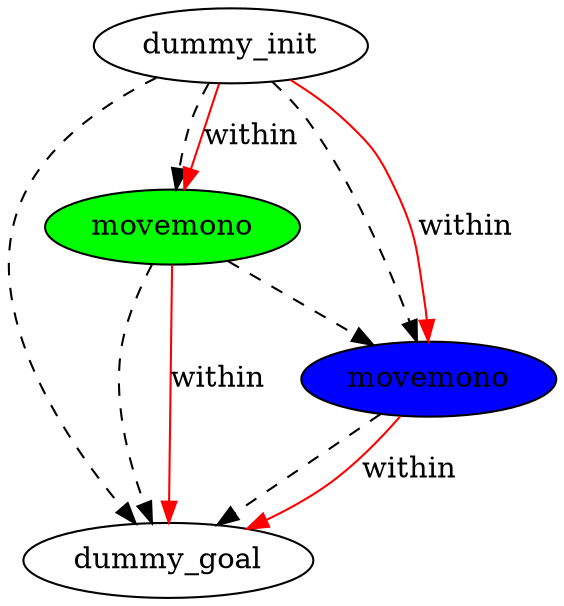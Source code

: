 digraph {
	"10e6e383-d736-b50e-4ebc-5f603687f1e1" [label=dummy_init fillcolor=white style=filled]
	"50c49c2b-e8c4-51fc-9f8c-1c815ce9a3d3" [label=dummy_goal fillcolor=white style=filled]
	"fb66bcaf-47be-30eb-836f-ad3831286dc8" [label=movemono fillcolor=green style=filled]
	"02bbc915-9fc9-953a-ed32-1036fa6e8103" [label=movemono fillcolor=blue style=filled]
	"10e6e383-d736-b50e-4ebc-5f603687f1e1" -> "02bbc915-9fc9-953a-ed32-1036fa6e8103" [color=black style=dashed]
	"fb66bcaf-47be-30eb-836f-ad3831286dc8" -> "50c49c2b-e8c4-51fc-9f8c-1c815ce9a3d3" [color=black style=dashed]
	"fb66bcaf-47be-30eb-836f-ad3831286dc8" -> "02bbc915-9fc9-953a-ed32-1036fa6e8103" [color=black style=dashed]
	"10e6e383-d736-b50e-4ebc-5f603687f1e1" -> "50c49c2b-e8c4-51fc-9f8c-1c815ce9a3d3" [color=black style=dashed]
	"10e6e383-d736-b50e-4ebc-5f603687f1e1" -> "fb66bcaf-47be-30eb-836f-ad3831286dc8" [color=black style=dashed]
	"02bbc915-9fc9-953a-ed32-1036fa6e8103" -> "50c49c2b-e8c4-51fc-9f8c-1c815ce9a3d3" [color=black style=dashed]
	"10e6e383-d736-b50e-4ebc-5f603687f1e1" -> "02bbc915-9fc9-953a-ed32-1036fa6e8103" [label=within color=red]
	"10e6e383-d736-b50e-4ebc-5f603687f1e1" -> "fb66bcaf-47be-30eb-836f-ad3831286dc8" [label=within color=red]
	"02bbc915-9fc9-953a-ed32-1036fa6e8103" -> "50c49c2b-e8c4-51fc-9f8c-1c815ce9a3d3" [label=within color=red]
	"fb66bcaf-47be-30eb-836f-ad3831286dc8" -> "50c49c2b-e8c4-51fc-9f8c-1c815ce9a3d3" [label=within color=red]
}
